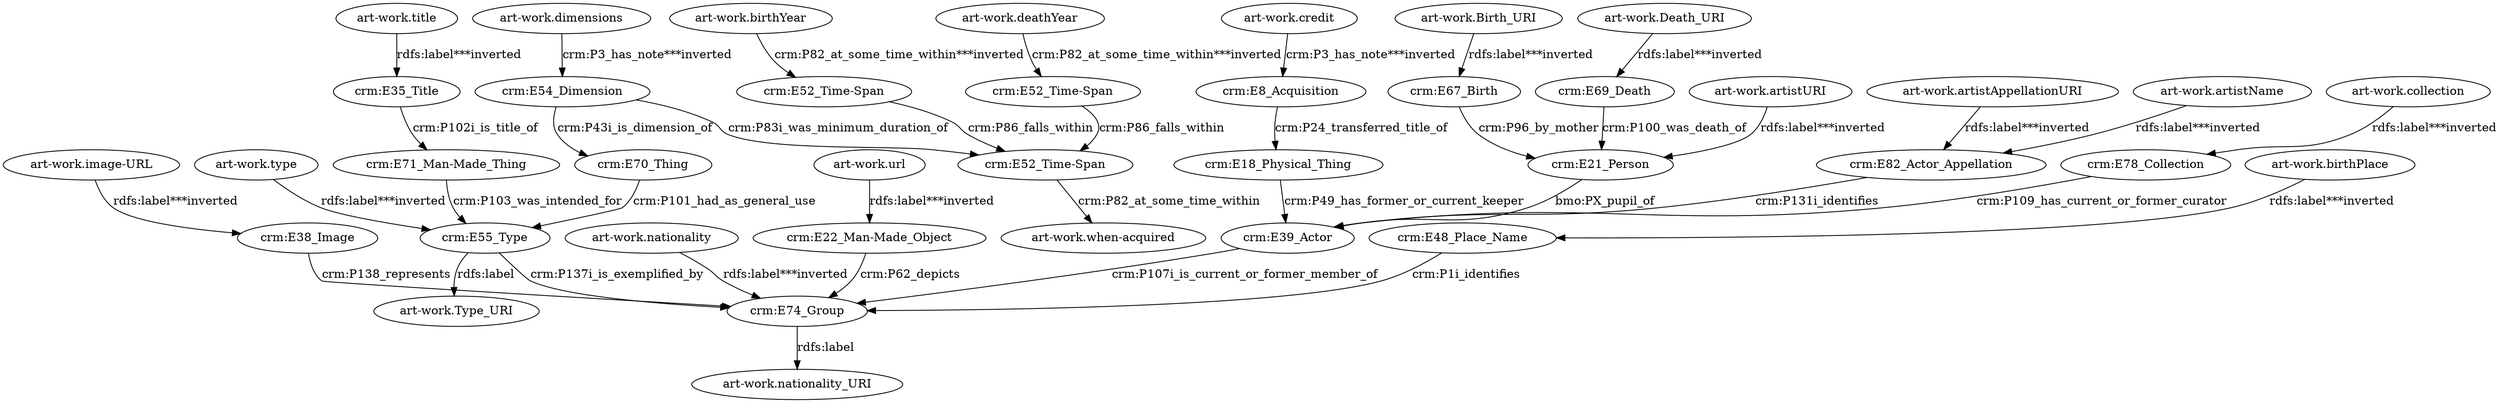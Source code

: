 digraph {
  "art-work.Birth_URI" [type=attribute_name,label="art-work.Birth_URI"]
  "crm:E67_Birth1" [type=class_uri,label="crm:E67_Birth"]
  "art-work.Death_URI" [type=attribute_name,label="art-work.Death_URI"]
  "crm:E69_Death1" [type=class_uri,label="crm:E69_Death"]
  "art-work.artistAppellationURI" [type=attribute_name,label="art-work.artistAppellationURI"]
  "crm:E82_Actor_Appellation1" [type=class_uri,label="crm:E82_Actor_Appellation"]
  "art-work.artistName" [type=attribute_name,label="art-work.artistName"]
  "art-work.artistURI" [type=attribute_name,label="art-work.artistURI"]
  "crm:E21_Person1" [type=class_uri,label="crm:E21_Person"]
  "art-work.birthPlace" [type=attribute_name,label="art-work.birthPlace"]
  "crm:E48_Place_Name1" [type=class_uri,label="crm:E48_Place_Name"]
  "art-work.birthYear" [type=attribute_name,label="art-work.birthYear"]
  "crm:E52_Time-Span1" [type=class_uri,label="crm:E52_Time-Span"]
  "art-work.collection" [type=attribute_name,label="art-work.collection"]
  "crm:E78_Collection1" [type=class_uri,label="crm:E78_Collection"]
  "art-work.credit" [type=attribute_name,label="art-work.credit"]
  "crm:E8_Acquisition1" [type=class_uri,label="crm:E8_Acquisition"]
  "art-work.deathYear" [type=attribute_name,label="art-work.deathYear"]
  "crm:E52_Time-Span2" [type=class_uri,label="crm:E52_Time-Span"]
  "art-work.dimensions" [type=attribute_name,label="art-work.dimensions"]
  "crm:E54_Dimension1" [type=class_uri,label="crm:E54_Dimension"]
  "art-work.image-URL" [type=attribute_name,label="art-work.image-URL"]
  "crm:E38_Image1" [type=class_uri,label="crm:E38_Image"]
  "art-work.nationality" [type=attribute_name,label="art-work.nationality"]
  "crm:E74_Group1" [type=class_uri,label="crm:E74_Group"]
  "art-work.title" [type=attribute_name,label="art-work.title"]
  "crm:E35_Title1" [type=class_uri,label="crm:E35_Title"]
  "art-work.type" [type=attribute_name,label="art-work.type"]
  "crm:E55_Type1" [type=class_uri,label="crm:E55_Type"]
  "art-work.url" [type=attribute_name,label="art-work.url"]
  "crm:E22_Man-Made_Object1" [type=class_uri,label="crm:E22_Man-Made_Object"]
  "crm:E18_Physical_Thing" [type=class_uri,label="crm:E18_Physical_Thing"]
  "crm:E39_Actor" [type=class_uri,label="crm:E39_Actor"]
  "crm:E71_Man-Made_Thing" [type=class_uri,label="crm:E71_Man-Made_Thing"]
  "crm:E52_Time-Span3" [type=class_uri,label="crm:E52_Time-Span"]
  "art-work.when-acquired" [type=attribute_name,label="art-work.when-acquired"]
  "crm:E70_Thing" [type=class_uri,label="crm:E70_Thing"]
  "art-work.Type_URI" [type=attribute_name,label="art-work.Type_URI"]
  "art-work.nationality_URI" [type=attribute_name,label="art-work.nationality_URI"]
  "art-work.Birth_URI" -> "crm:E67_Birth1" [type=st_property_uri,label="rdfs:label***inverted",weight=1]
  "art-work.Death_URI" -> "crm:E69_Death1" [type=st_property_uri,label="rdfs:label***inverted",weight=1]
  "art-work.artistAppellationURI" -> "crm:E82_Actor_Appellation1" [type=st_property_uri,label="rdfs:label***inverted",weight=1]
  "art-work.artistName" -> "crm:E82_Actor_Appellation1" [type=st_property_uri,label="rdfs:label***inverted",weight=1]
  "art-work.artistURI" -> "crm:E21_Person1" [type=st_property_uri,label="rdfs:label***inverted",weight=1]
  "art-work.birthPlace" -> "crm:E48_Place_Name1" [type=st_property_uri,label="rdfs:label***inverted",weight=1]
  "art-work.birthYear" -> "crm:E52_Time-Span1" [type=st_property_uri,label="crm:P82_at_some_time_within***inverted",weight=1]
  "art-work.collection" -> "crm:E78_Collection1" [type=st_property_uri,label="rdfs:label***inverted",weight=1]
  "art-work.credit" -> "crm:E8_Acquisition1" [type=st_property_uri,label="crm:P3_has_note***inverted",weight=1]
  "art-work.deathYear" -> "crm:E52_Time-Span2" [type=st_property_uri,label="crm:P82_at_some_time_within***inverted",weight=1]
  "art-work.dimensions" -> "crm:E54_Dimension1" [type=st_property_uri,label="crm:P3_has_note***inverted",weight=1]
  "art-work.image-URL" -> "crm:E38_Image1" [type=st_property_uri,label="rdfs:label***inverted",weight=1]
  "art-work.nationality" -> "crm:E74_Group1" [type=st_property_uri,label="rdfs:label***inverted",weight=1]
  "art-work.title" -> "crm:E35_Title1" [type=st_property_uri,label="rdfs:label***inverted",weight=1]
  "art-work.type" -> "crm:E55_Type1" [type=st_property_uri,label="rdfs:label***inverted",weight=1]
  "art-work.url" -> "crm:E22_Man-Made_Object1" [type=st_property_uri,label="rdfs:label***inverted",weight=1]
  "crm:E18_Physical_Thing" -> "crm:E39_Actor" [label="crm:P49_has_former_or_current_keeper",type=direct_property_uri,weight=1]
  "crm:E21_Person1" -> "crm:E39_Actor" [label="bmo:PX_pupil_of",type=direct_property_uri,weight=1]
  "crm:E22_Man-Made_Object1" -> "crm:E74_Group1" [label="crm:P62_depicts",type=inherited,weight=4]
  "crm:E35_Title1" -> "crm:E71_Man-Made_Thing" [label="crm:P102i_is_title_of",type=direct_property_uri,weight=1]
  "crm:E38_Image1" -> "crm:E74_Group1" [label="crm:P138_represents",type=inherited,weight=4]
  "crm:E39_Actor" -> "crm:E74_Group1" [label="crm:P107i_is_current_or_former_member_of",type=direct_property_uri,weight=1]
  "crm:E48_Place_Name1" -> "crm:E74_Group1" [label="crm:P1i_identifies",type=inherited,weight=4]
  "crm:E52_Time-Span1" -> "crm:E52_Time-Span3" [label="crm:P86_falls_within",type=direct_property_uri,weight=1]
  "crm:E52_Time-Span2" -> "crm:E52_Time-Span3" [label="crm:P86_falls_within",type=direct_property_uri,weight=1]
  "crm:E52_Time-Span3" -> "art-work.when-acquired" [label="crm:P82_at_some_time_within",type=st_property_uri]
  "crm:E54_Dimension1" -> "crm:E52_Time-Span3" [label="crm:P83i_was_minimum_duration_of",type=direct_property_uri,weight=1]
  "crm:E54_Dimension1" -> "crm:E70_Thing" [label="crm:P43i_is_dimension_of",type=direct_property_uri,weight=1]
  "crm:E55_Type1" -> "art-work.Type_URI" [label="rdfs:label",type=st_property_uri]
  "crm:E55_Type1" -> "crm:E74_Group1" [label="crm:P137i_is_exemplified_by",type=inherited,weight=4]
  "crm:E67_Birth1" -> "crm:E21_Person1" [label="crm:P96_by_mother",type=direct_property_uri,weight=1]
  "crm:E69_Death1" -> "crm:E21_Person1" [label="crm:P100_was_death_of",type=direct_property_uri,weight=1]
  "crm:E70_Thing" -> "crm:E55_Type1" [label="crm:P101_had_as_general_use",type=direct_property_uri,weight=1]
  "crm:E71_Man-Made_Thing" -> "crm:E55_Type1" [label="crm:P103_was_intended_for",type=direct_property_uri,weight=1]
  "crm:E74_Group1" -> "art-work.nationality_URI" [label="rdfs:label",type=st_property_uri]
  "crm:E78_Collection1" -> "crm:E39_Actor" [label="crm:P109_has_current_or_former_curator",type=direct_property_uri,weight=1]
  "crm:E82_Actor_Appellation1" -> "crm:E39_Actor" [label="crm:P131i_identifies",type=direct_property_uri,weight=1]
  "crm:E8_Acquisition1" -> "crm:E18_Physical_Thing" [label="crm:P24_transferred_title_of",type=direct_property_uri,weight=1]
}
